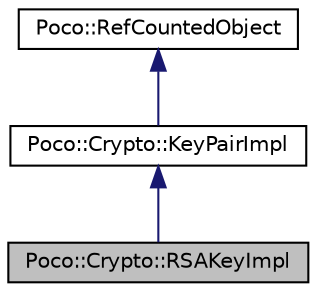 digraph "Poco::Crypto::RSAKeyImpl"
{
 // LATEX_PDF_SIZE
  edge [fontname="Helvetica",fontsize="10",labelfontname="Helvetica",labelfontsize="10"];
  node [fontname="Helvetica",fontsize="10",shape=record];
  Node1 [label="Poco::Crypto::RSAKeyImpl",height=0.2,width=0.4,color="black", fillcolor="grey75", style="filled", fontcolor="black",tooltip="class RSAKeyImpl"];
  Node2 -> Node1 [dir="back",color="midnightblue",fontsize="10",style="solid",fontname="Helvetica"];
  Node2 [label="Poco::Crypto::KeyPairImpl",height=0.2,width=0.4,color="black", fillcolor="white", style="filled",URL="$classPoco_1_1Crypto_1_1KeyPairImpl.html",tooltip="Class KeyPairImpl."];
  Node3 -> Node2 [dir="back",color="midnightblue",fontsize="10",style="solid",fontname="Helvetica"];
  Node3 [label="Poco::RefCountedObject",height=0.2,width=0.4,color="black", fillcolor="white", style="filled",URL="$classPoco_1_1RefCountedObject.html",tooltip=" "];
}
